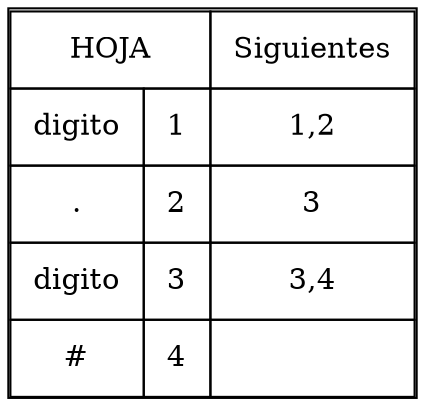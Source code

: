digraph grafica{
rankdir=LR;
forcelabels= true;
node [shape = plain];
nodo18 [label = <<table border = '1' cellboder = '1' cellspacing='0' cellpadding='10'>
<tr>
<td COLSPAN='2'>HOJA</td>
<td>Siguientes</td>
</tr>
<tr>
<td>digito</td>
<td>1</td>
<td>1,2</td>
</tr>
<tr>
<td>.</td>
<td>2</td>
<td>3</td>
</tr>
<tr>
<td>digito</td>
<td>3</td>
<td>3,4</td>
</tr>
<tr>
<td>#</td>
<td>4</td>
<td></td>
</tr>
</table>>];

}